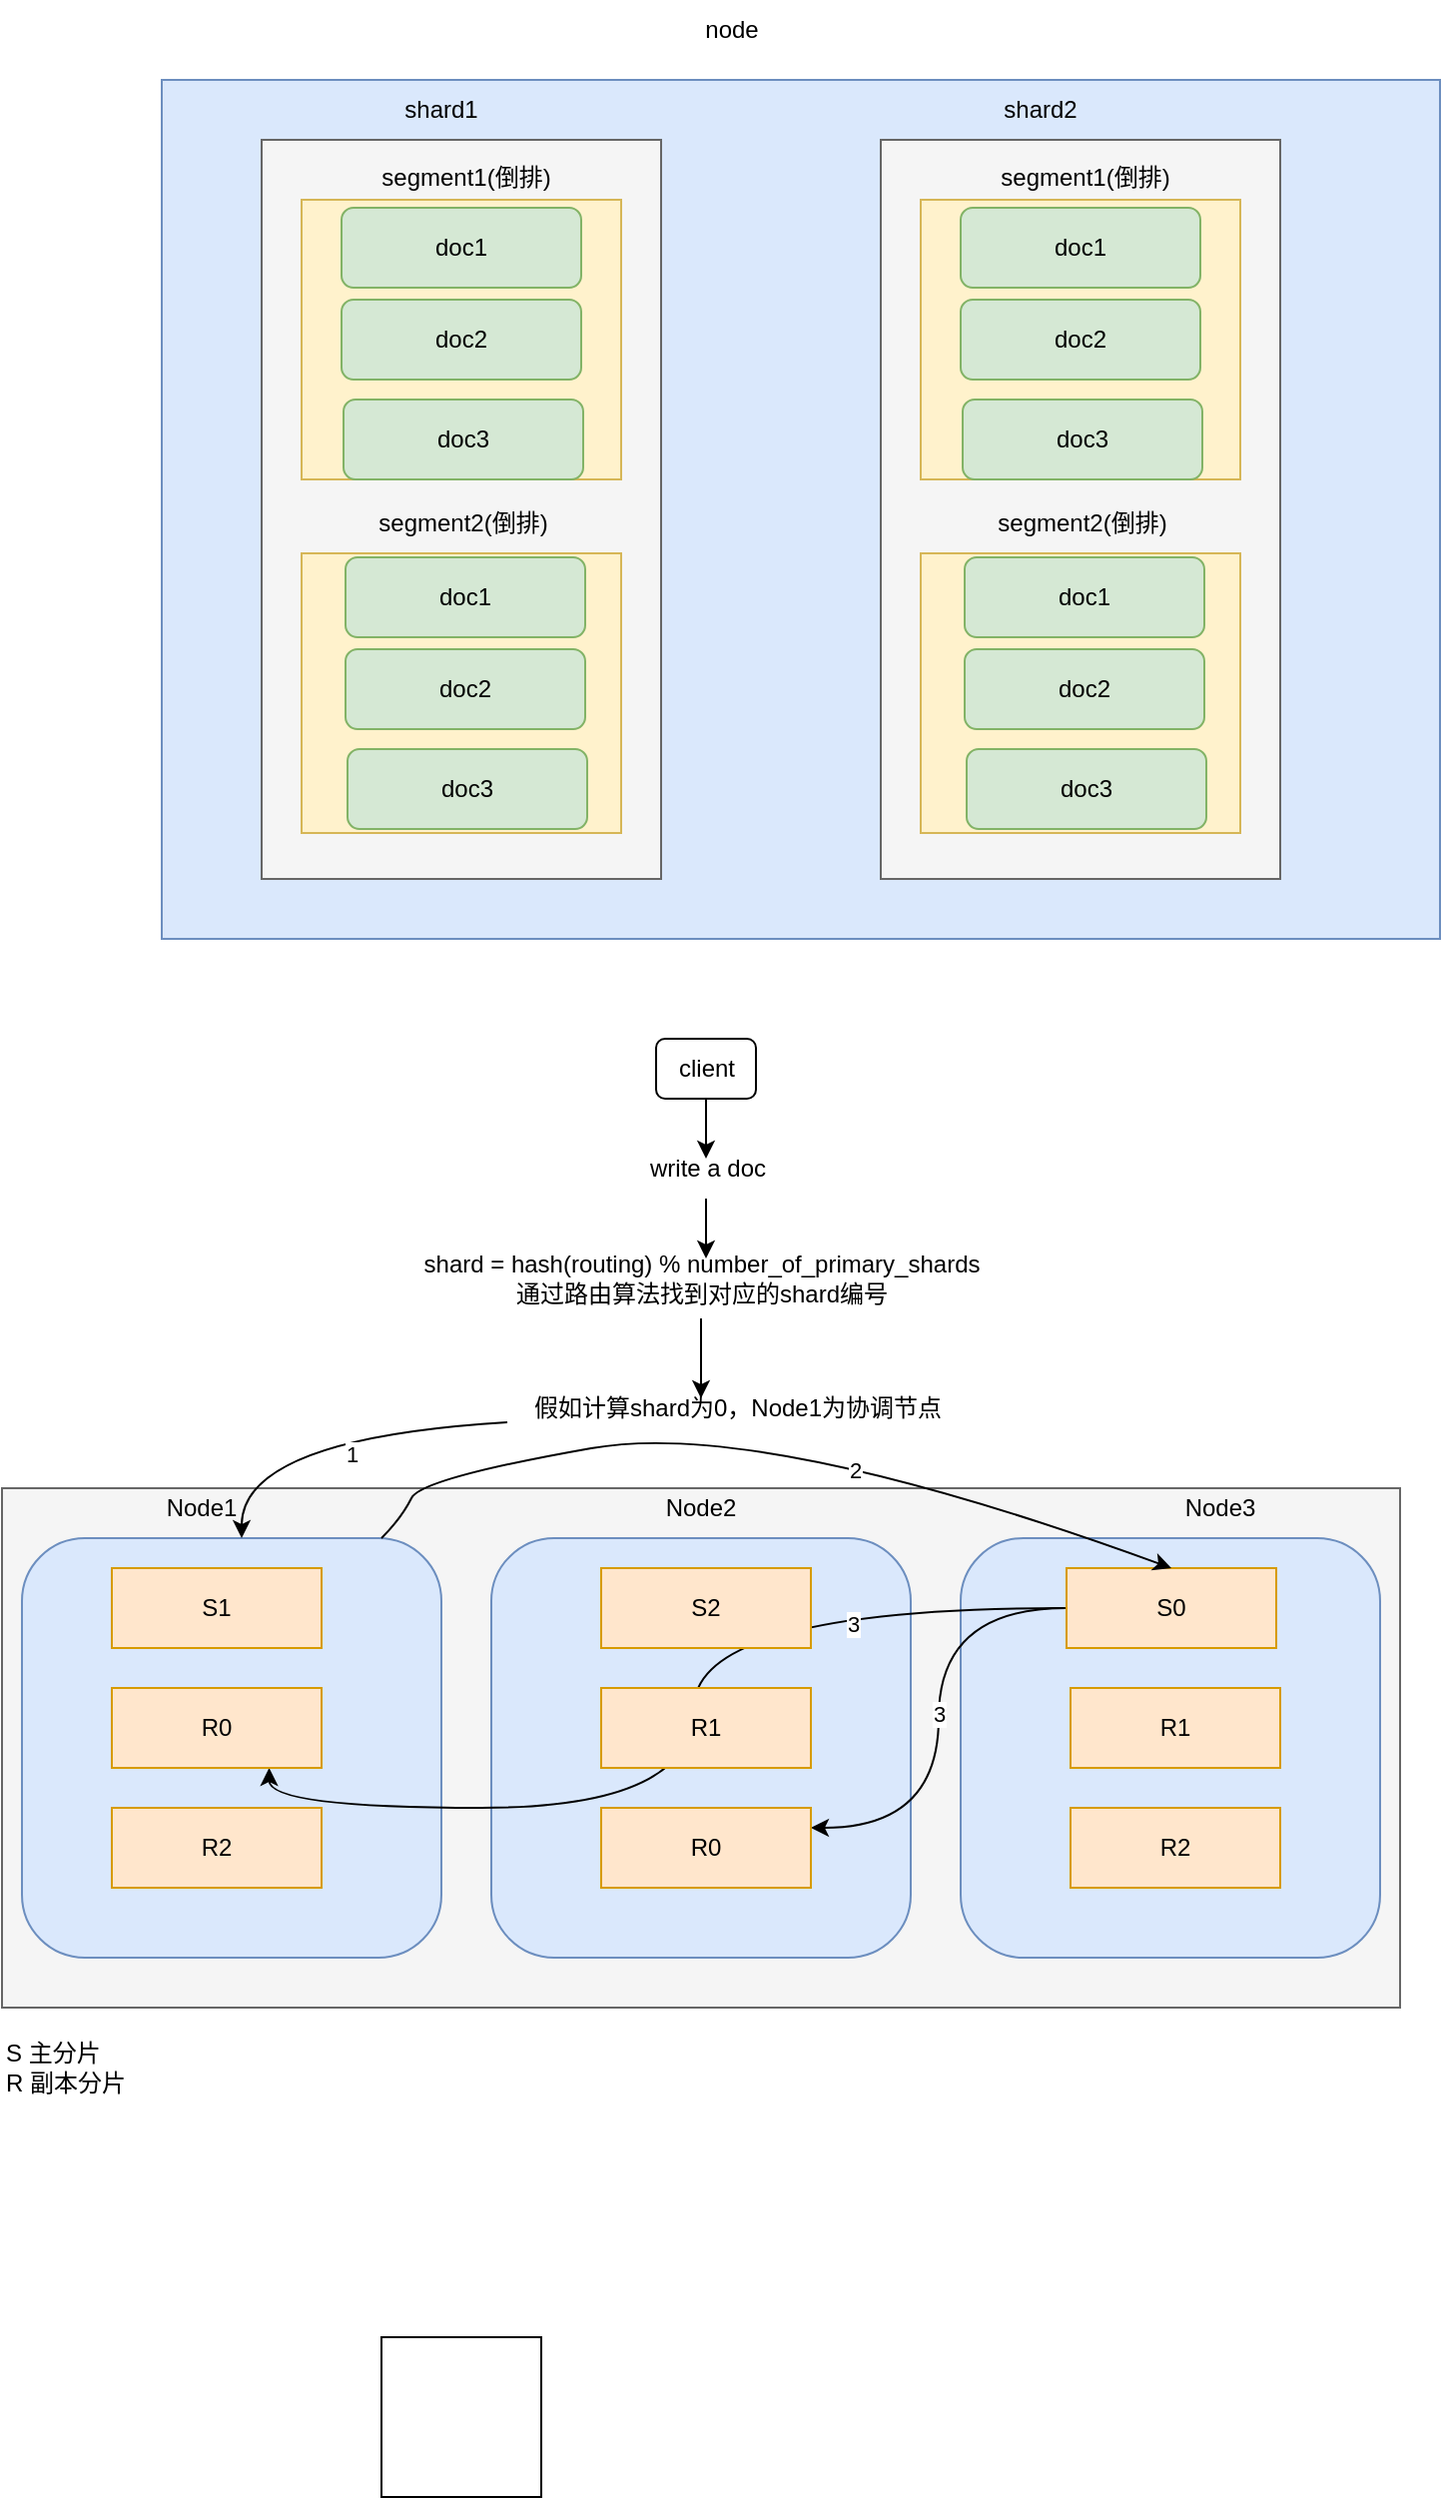 <mxfile version="20.4.0" type="github">
  <diagram id="RSvt6Compy3tvMBqtfaf" name="第 1 页">
    <mxGraphModel dx="1168" dy="525" grid="1" gridSize="10" guides="1" tooltips="1" connect="1" arrows="1" fold="1" page="1" pageScale="1" pageWidth="827" pageHeight="1169" math="0" shadow="0">
      <root>
        <mxCell id="0" />
        <mxCell id="1" parent="0" />
        <mxCell id="cu9mtx3VSIL4so04fnUD-1" value="" style="rounded=0;whiteSpace=wrap;html=1;fillColor=#dae8fc;strokeColor=#6c8ebf;" vertex="1" parent="1">
          <mxGeometry x="190" y="150" width="640" height="430" as="geometry" />
        </mxCell>
        <mxCell id="cu9mtx3VSIL4so04fnUD-2" value="node" style="text;html=1;align=center;verticalAlign=middle;resizable=0;points=[];autosize=1;strokeColor=none;fillColor=none;" vertex="1" parent="1">
          <mxGeometry x="450" y="110" width="50" height="30" as="geometry" />
        </mxCell>
        <mxCell id="cu9mtx3VSIL4so04fnUD-3" value="" style="rounded=0;whiteSpace=wrap;html=1;fillColor=#f5f5f5;strokeColor=#666666;fontColor=#333333;" vertex="1" parent="1">
          <mxGeometry x="240" y="180" width="200" height="370" as="geometry" />
        </mxCell>
        <mxCell id="cu9mtx3VSIL4so04fnUD-6" value="shard1" style="text;html=1;strokeColor=none;fillColor=none;align=center;verticalAlign=middle;whiteSpace=wrap;rounded=0;" vertex="1" parent="1">
          <mxGeometry x="300" y="150" width="60" height="30" as="geometry" />
        </mxCell>
        <mxCell id="cu9mtx3VSIL4so04fnUD-7" value="shard2" style="text;html=1;strokeColor=none;fillColor=none;align=center;verticalAlign=middle;whiteSpace=wrap;rounded=0;" vertex="1" parent="1">
          <mxGeometry x="600" y="150" width="60" height="30" as="geometry" />
        </mxCell>
        <mxCell id="cu9mtx3VSIL4so04fnUD-8" value="" style="rounded=0;whiteSpace=wrap;html=1;fillColor=#fff2cc;strokeColor=#d6b656;" vertex="1" parent="1">
          <mxGeometry x="260" y="210" width="160" height="140" as="geometry" />
        </mxCell>
        <mxCell id="cu9mtx3VSIL4so04fnUD-9" value="" style="rounded=0;whiteSpace=wrap;html=1;fillColor=#fff2cc;strokeColor=#d6b656;" vertex="1" parent="1">
          <mxGeometry x="260" y="387" width="160" height="140" as="geometry" />
        </mxCell>
        <mxCell id="cu9mtx3VSIL4so04fnUD-10" value="segment1(倒排)" style="text;html=1;strokeColor=none;fillColor=none;align=center;verticalAlign=middle;whiteSpace=wrap;rounded=0;" vertex="1" parent="1">
          <mxGeometry x="275" y="184" width="135" height="30" as="geometry" />
        </mxCell>
        <mxCell id="cu9mtx3VSIL4so04fnUD-11" value="segment2(倒排)" style="text;html=1;strokeColor=none;fillColor=none;align=center;verticalAlign=middle;whiteSpace=wrap;rounded=0;" vertex="1" parent="1">
          <mxGeometry x="291" y="357" width="100" height="30" as="geometry" />
        </mxCell>
        <mxCell id="cu9mtx3VSIL4so04fnUD-12" value="doc1" style="rounded=1;whiteSpace=wrap;html=1;fillColor=#d5e8d4;strokeColor=#82b366;" vertex="1" parent="1">
          <mxGeometry x="280" y="214" width="120" height="40" as="geometry" />
        </mxCell>
        <mxCell id="cu9mtx3VSIL4so04fnUD-13" value="doc2" style="rounded=1;whiteSpace=wrap;html=1;fillColor=#d5e8d4;strokeColor=#82b366;" vertex="1" parent="1">
          <mxGeometry x="280" y="260" width="120" height="40" as="geometry" />
        </mxCell>
        <mxCell id="cu9mtx3VSIL4so04fnUD-15" value="doc3" style="rounded=1;whiteSpace=wrap;html=1;fillColor=#d5e8d4;strokeColor=#82b366;" vertex="1" parent="1">
          <mxGeometry x="281" y="310" width="120" height="40" as="geometry" />
        </mxCell>
        <mxCell id="cu9mtx3VSIL4so04fnUD-17" value="doc1" style="rounded=1;whiteSpace=wrap;html=1;fillColor=#d5e8d4;strokeColor=#82b366;" vertex="1" parent="1">
          <mxGeometry x="282" y="389" width="120" height="40" as="geometry" />
        </mxCell>
        <mxCell id="cu9mtx3VSIL4so04fnUD-18" value="doc2" style="rounded=1;whiteSpace=wrap;html=1;fillColor=#d5e8d4;strokeColor=#82b366;" vertex="1" parent="1">
          <mxGeometry x="282" y="435" width="120" height="40" as="geometry" />
        </mxCell>
        <mxCell id="cu9mtx3VSIL4so04fnUD-19" value="doc3" style="rounded=1;whiteSpace=wrap;html=1;fillColor=#d5e8d4;strokeColor=#82b366;" vertex="1" parent="1">
          <mxGeometry x="283" y="485" width="120" height="40" as="geometry" />
        </mxCell>
        <mxCell id="cu9mtx3VSIL4so04fnUD-21" value="" style="rounded=0;whiteSpace=wrap;html=1;fillColor=#f5f5f5;strokeColor=#666666;fontColor=#333333;" vertex="1" parent="1">
          <mxGeometry x="550" y="180" width="200" height="370" as="geometry" />
        </mxCell>
        <mxCell id="cu9mtx3VSIL4so04fnUD-22" value="" style="rounded=0;whiteSpace=wrap;html=1;fillColor=#fff2cc;strokeColor=#d6b656;" vertex="1" parent="1">
          <mxGeometry x="570" y="210" width="160" height="140" as="geometry" />
        </mxCell>
        <mxCell id="cu9mtx3VSIL4so04fnUD-23" value="" style="rounded=0;whiteSpace=wrap;html=1;fillColor=#fff2cc;strokeColor=#d6b656;" vertex="1" parent="1">
          <mxGeometry x="570" y="387" width="160" height="140" as="geometry" />
        </mxCell>
        <mxCell id="cu9mtx3VSIL4so04fnUD-24" value="segment1(倒排)" style="text;html=1;strokeColor=none;fillColor=none;align=center;verticalAlign=middle;whiteSpace=wrap;rounded=0;" vertex="1" parent="1">
          <mxGeometry x="585" y="184" width="135" height="30" as="geometry" />
        </mxCell>
        <mxCell id="cu9mtx3VSIL4so04fnUD-25" value="segment2(倒排)" style="text;html=1;strokeColor=none;fillColor=none;align=center;verticalAlign=middle;whiteSpace=wrap;rounded=0;" vertex="1" parent="1">
          <mxGeometry x="601" y="357" width="100" height="30" as="geometry" />
        </mxCell>
        <mxCell id="cu9mtx3VSIL4so04fnUD-26" value="doc1" style="rounded=1;whiteSpace=wrap;html=1;fillColor=#d5e8d4;strokeColor=#82b366;" vertex="1" parent="1">
          <mxGeometry x="590" y="214" width="120" height="40" as="geometry" />
        </mxCell>
        <mxCell id="cu9mtx3VSIL4so04fnUD-27" value="doc2" style="rounded=1;whiteSpace=wrap;html=1;fillColor=#d5e8d4;strokeColor=#82b366;" vertex="1" parent="1">
          <mxGeometry x="590" y="260" width="120" height="40" as="geometry" />
        </mxCell>
        <mxCell id="cu9mtx3VSIL4so04fnUD-28" value="doc3" style="rounded=1;whiteSpace=wrap;html=1;fillColor=#d5e8d4;strokeColor=#82b366;" vertex="1" parent="1">
          <mxGeometry x="591" y="310" width="120" height="40" as="geometry" />
        </mxCell>
        <mxCell id="cu9mtx3VSIL4so04fnUD-29" value="doc1" style="rounded=1;whiteSpace=wrap;html=1;fillColor=#d5e8d4;strokeColor=#82b366;" vertex="1" parent="1">
          <mxGeometry x="592" y="389" width="120" height="40" as="geometry" />
        </mxCell>
        <mxCell id="cu9mtx3VSIL4so04fnUD-30" value="doc2" style="rounded=1;whiteSpace=wrap;html=1;fillColor=#d5e8d4;strokeColor=#82b366;" vertex="1" parent="1">
          <mxGeometry x="592" y="435" width="120" height="40" as="geometry" />
        </mxCell>
        <mxCell id="cu9mtx3VSIL4so04fnUD-31" value="doc3" style="rounded=1;whiteSpace=wrap;html=1;fillColor=#d5e8d4;strokeColor=#82b366;" vertex="1" parent="1">
          <mxGeometry x="593" y="485" width="120" height="40" as="geometry" />
        </mxCell>
        <mxCell id="cu9mtx3VSIL4so04fnUD-33" value="" style="rounded=0;whiteSpace=wrap;html=1;fillColor=#f5f5f5;fontColor=#333333;strokeColor=#666666;" vertex="1" parent="1">
          <mxGeometry x="110" y="855" width="700" height="260" as="geometry" />
        </mxCell>
        <mxCell id="cu9mtx3VSIL4so04fnUD-37" style="edgeStyle=orthogonalEdgeStyle;rounded=0;orthogonalLoop=1;jettySize=auto;html=1;" edge="1" parent="1" source="cu9mtx3VSIL4so04fnUD-34">
          <mxGeometry relative="1" as="geometry">
            <mxPoint x="462.5" y="740" as="targetPoint" />
          </mxGeometry>
        </mxCell>
        <mxCell id="cu9mtx3VSIL4so04fnUD-34" value="write a doc" style="text;html=1;align=center;verticalAlign=middle;resizable=0;points=[];autosize=1;strokeColor=none;fillColor=none;" vertex="1" parent="1">
          <mxGeometry x="422.5" y="680" width="80" height="30" as="geometry" />
        </mxCell>
        <mxCell id="cu9mtx3VSIL4so04fnUD-36" style="edgeStyle=orthogonalEdgeStyle;rounded=0;orthogonalLoop=1;jettySize=auto;html=1;exitX=0.5;exitY=1;exitDx=0;exitDy=0;entryX=0.5;entryY=0.333;entryDx=0;entryDy=0;entryPerimeter=0;" edge="1" parent="1" source="cu9mtx3VSIL4so04fnUD-35" target="cu9mtx3VSIL4so04fnUD-34">
          <mxGeometry relative="1" as="geometry" />
        </mxCell>
        <mxCell id="cu9mtx3VSIL4so04fnUD-35" value="client" style="rounded=1;whiteSpace=wrap;html=1;" vertex="1" parent="1">
          <mxGeometry x="437.5" y="630" width="50" height="30" as="geometry" />
        </mxCell>
        <mxCell id="cu9mtx3VSIL4so04fnUD-57" style="edgeStyle=orthogonalEdgeStyle;rounded=0;orthogonalLoop=1;jettySize=auto;html=1;" edge="1" parent="1" source="cu9mtx3VSIL4so04fnUD-38">
          <mxGeometry relative="1" as="geometry">
            <mxPoint x="460" y="810" as="targetPoint" />
          </mxGeometry>
        </mxCell>
        <mxCell id="cu9mtx3VSIL4so04fnUD-38" value="shard = hash(routing) % number_of_primary_shards &lt;br&gt;通过路由算法找到对应的shard编号" style="text;html=1;align=center;verticalAlign=middle;resizable=0;points=[];autosize=1;strokeColor=none;fillColor=none;" vertex="1" parent="1">
          <mxGeometry x="310" y="730" width="300" height="40" as="geometry" />
        </mxCell>
        <mxCell id="cu9mtx3VSIL4so04fnUD-39" value="" style="rounded=1;whiteSpace=wrap;html=1;fillColor=#dae8fc;strokeColor=#6c8ebf;" vertex="1" parent="1">
          <mxGeometry x="120" y="880" width="210" height="210" as="geometry" />
        </mxCell>
        <mxCell id="cu9mtx3VSIL4so04fnUD-40" value="" style="rounded=1;whiteSpace=wrap;html=1;fillColor=#dae8fc;strokeColor=#6c8ebf;" vertex="1" parent="1">
          <mxGeometry x="355" y="880" width="210" height="210" as="geometry" />
        </mxCell>
        <mxCell id="cu9mtx3VSIL4so04fnUD-41" value="" style="rounded=1;whiteSpace=wrap;html=1;fillColor=#dae8fc;strokeColor=#6c8ebf;" vertex="1" parent="1">
          <mxGeometry x="590" y="880" width="210" height="210" as="geometry" />
        </mxCell>
        <mxCell id="cu9mtx3VSIL4so04fnUD-42" value="Node1" style="text;html=1;strokeColor=none;fillColor=none;align=center;verticalAlign=middle;whiteSpace=wrap;rounded=0;" vertex="1" parent="1">
          <mxGeometry x="180" y="850" width="60" height="30" as="geometry" />
        </mxCell>
        <mxCell id="cu9mtx3VSIL4so04fnUD-43" value="Node3" style="text;html=1;strokeColor=none;fillColor=none;align=center;verticalAlign=middle;whiteSpace=wrap;rounded=0;" vertex="1" parent="1">
          <mxGeometry x="690" y="850" width="60" height="30" as="geometry" />
        </mxCell>
        <mxCell id="cu9mtx3VSIL4so04fnUD-44" value="Node2" style="text;html=1;strokeColor=none;fillColor=none;align=center;verticalAlign=middle;whiteSpace=wrap;rounded=0;" vertex="1" parent="1">
          <mxGeometry x="430" y="850" width="60" height="30" as="geometry" />
        </mxCell>
        <mxCell id="cu9mtx3VSIL4so04fnUD-45" value="S1" style="rounded=0;whiteSpace=wrap;html=1;fillColor=#ffe6cc;strokeColor=#d79b00;" vertex="1" parent="1">
          <mxGeometry x="165" y="895" width="105" height="40" as="geometry" />
        </mxCell>
        <mxCell id="cu9mtx3VSIL4so04fnUD-46" value="S 主分片&lt;br&gt;R 副本分片" style="text;html=1;align=left;verticalAlign=middle;resizable=0;points=[];autosize=1;strokeColor=none;fillColor=none;" vertex="1" parent="1">
          <mxGeometry x="110" y="1125" width="80" height="40" as="geometry" />
        </mxCell>
        <mxCell id="cu9mtx3VSIL4so04fnUD-70" style="edgeStyle=orthogonalEdgeStyle;curved=1;rounded=0;orthogonalLoop=1;jettySize=auto;html=1;entryX=1;entryY=0.25;entryDx=0;entryDy=0;" edge="1" parent="1" source="cu9mtx3VSIL4so04fnUD-47" target="cu9mtx3VSIL4so04fnUD-52">
          <mxGeometry relative="1" as="geometry" />
        </mxCell>
        <mxCell id="cu9mtx3VSIL4so04fnUD-72" value="3" style="edgeLabel;html=1;align=center;verticalAlign=middle;resizable=0;points=[];" vertex="1" connectable="0" parent="cu9mtx3VSIL4so04fnUD-70">
          <mxGeometry x="-0.022" relative="1" as="geometry">
            <mxPoint as="offset" />
          </mxGeometry>
        </mxCell>
        <mxCell id="cu9mtx3VSIL4so04fnUD-71" style="edgeStyle=orthogonalEdgeStyle;curved=1;rounded=0;orthogonalLoop=1;jettySize=auto;html=1;entryX=0.75;entryY=1;entryDx=0;entryDy=0;" edge="1" parent="1" source="cu9mtx3VSIL4so04fnUD-47" target="cu9mtx3VSIL4so04fnUD-49">
          <mxGeometry relative="1" as="geometry" />
        </mxCell>
        <mxCell id="cu9mtx3VSIL4so04fnUD-73" value="3" style="edgeLabel;html=1;align=center;verticalAlign=middle;resizable=0;points=[];" vertex="1" connectable="0" parent="cu9mtx3VSIL4so04fnUD-71">
          <mxGeometry x="-0.585" y="8" relative="1" as="geometry">
            <mxPoint as="offset" />
          </mxGeometry>
        </mxCell>
        <mxCell id="cu9mtx3VSIL4so04fnUD-47" value="S0" style="rounded=0;whiteSpace=wrap;html=1;fillColor=#ffe6cc;strokeColor=#d79b00;" vertex="1" parent="1">
          <mxGeometry x="643" y="895" width="105" height="40" as="geometry" />
        </mxCell>
        <mxCell id="cu9mtx3VSIL4so04fnUD-48" value="S2" style="rounded=0;whiteSpace=wrap;html=1;fillColor=#ffe6cc;strokeColor=#d79b00;" vertex="1" parent="1">
          <mxGeometry x="410" y="895" width="105" height="40" as="geometry" />
        </mxCell>
        <mxCell id="cu9mtx3VSIL4so04fnUD-49" value="R0" style="rounded=0;whiteSpace=wrap;html=1;fillColor=#ffe6cc;strokeColor=#d79b00;" vertex="1" parent="1">
          <mxGeometry x="165" y="955" width="105" height="40" as="geometry" />
        </mxCell>
        <mxCell id="cu9mtx3VSIL4so04fnUD-50" value="R2" style="rounded=0;whiteSpace=wrap;html=1;fillColor=#ffe6cc;strokeColor=#d79b00;" vertex="1" parent="1">
          <mxGeometry x="165" y="1015" width="105" height="40" as="geometry" />
        </mxCell>
        <mxCell id="cu9mtx3VSIL4so04fnUD-51" value="R1" style="rounded=0;whiteSpace=wrap;html=1;fillColor=#ffe6cc;strokeColor=#d79b00;" vertex="1" parent="1">
          <mxGeometry x="410" y="955" width="105" height="40" as="geometry" />
        </mxCell>
        <mxCell id="cu9mtx3VSIL4so04fnUD-52" value="R0" style="rounded=0;whiteSpace=wrap;html=1;fillColor=#ffe6cc;strokeColor=#d79b00;" vertex="1" parent="1">
          <mxGeometry x="410" y="1015" width="105" height="40" as="geometry" />
        </mxCell>
        <mxCell id="cu9mtx3VSIL4so04fnUD-53" value="R1" style="rounded=0;whiteSpace=wrap;html=1;fillColor=#ffe6cc;strokeColor=#d79b00;" vertex="1" parent="1">
          <mxGeometry x="645" y="955" width="105" height="40" as="geometry" />
        </mxCell>
        <mxCell id="cu9mtx3VSIL4so04fnUD-54" value="R2" style="rounded=0;whiteSpace=wrap;html=1;fillColor=#ffe6cc;strokeColor=#d79b00;" vertex="1" parent="1">
          <mxGeometry x="645" y="1015" width="105" height="40" as="geometry" />
        </mxCell>
        <mxCell id="cu9mtx3VSIL4so04fnUD-58" value="假如计算shard为0，Node1为协调节点" style="text;html=1;align=center;verticalAlign=middle;resizable=0;points=[];autosize=1;strokeColor=none;fillColor=none;" vertex="1" parent="1">
          <mxGeometry x="363" y="800" width="230" height="30" as="geometry" />
        </mxCell>
        <mxCell id="cu9mtx3VSIL4so04fnUD-59" value="" style="curved=1;endArrow=classic;html=1;rounded=0;" edge="1" parent="1" source="cu9mtx3VSIL4so04fnUD-58">
          <mxGeometry width="50" height="50" relative="1" as="geometry">
            <mxPoint x="230" y="880" as="sourcePoint" />
            <mxPoint x="230" y="880" as="targetPoint" />
            <Array as="points">
              <mxPoint x="230" y="830" />
            </Array>
          </mxGeometry>
        </mxCell>
        <mxCell id="cu9mtx3VSIL4so04fnUD-61" value="1" style="edgeLabel;html=1;align=center;verticalAlign=middle;resizable=0;points=[];" vertex="1" connectable="0" parent="cu9mtx3VSIL4so04fnUD-59">
          <mxGeometry x="-0.139" y="11" relative="1" as="geometry">
            <mxPoint as="offset" />
          </mxGeometry>
        </mxCell>
        <mxCell id="cu9mtx3VSIL4so04fnUD-66" value="" style="curved=1;endArrow=classic;html=1;rounded=0;entryX=0.5;entryY=0;entryDx=0;entryDy=0;" edge="1" parent="1" target="cu9mtx3VSIL4so04fnUD-47">
          <mxGeometry width="50" height="50" relative="1" as="geometry">
            <mxPoint x="300" y="880" as="sourcePoint" />
            <mxPoint x="370" y="850" as="targetPoint" />
            <Array as="points">
              <mxPoint x="310" y="870" />
              <mxPoint x="320" y="850" />
              <mxPoint x="490" y="820" />
            </Array>
          </mxGeometry>
        </mxCell>
        <mxCell id="cu9mtx3VSIL4so04fnUD-67" value="2" style="edgeLabel;html=1;align=center;verticalAlign=middle;resizable=0;points=[];" vertex="1" connectable="0" parent="cu9mtx3VSIL4so04fnUD-66">
          <mxGeometry x="0.223" y="-8" relative="1" as="geometry">
            <mxPoint as="offset" />
          </mxGeometry>
        </mxCell>
        <mxCell id="cu9mtx3VSIL4so04fnUD-74" value="" style="whiteSpace=wrap;html=1;aspect=fixed;" vertex="1" parent="1">
          <mxGeometry x="300" y="1280" width="80" height="80" as="geometry" />
        </mxCell>
      </root>
    </mxGraphModel>
  </diagram>
</mxfile>
